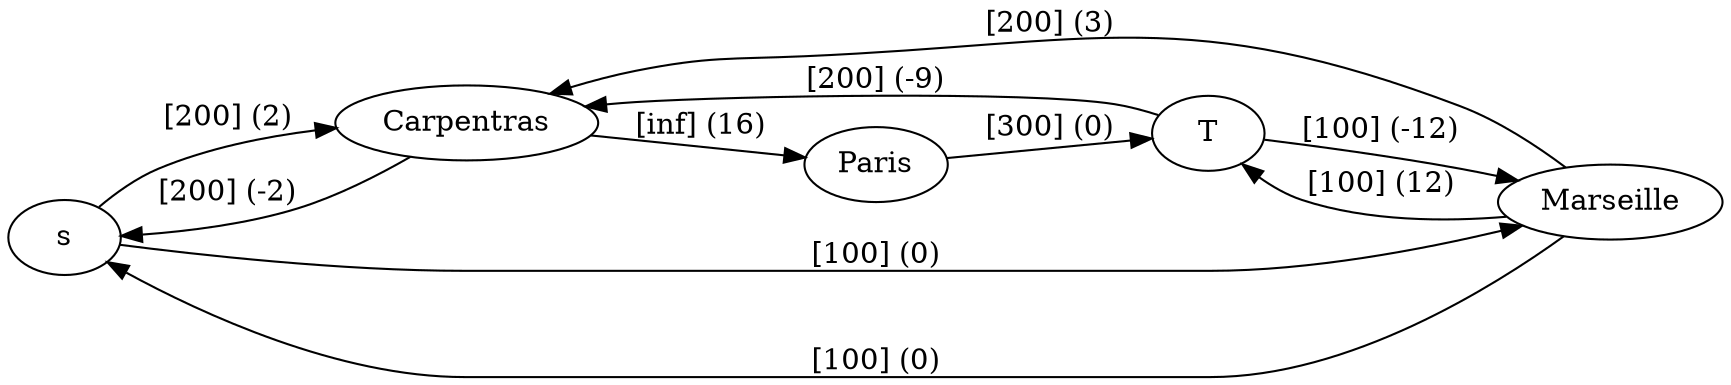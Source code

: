 digraph PASS {
  rankdir = LR
  s -> Carpentras [label = "[200] (2)"]
  s -> Marseille [label = "[100] (0)"]
  Marseille -> s [label = "[100] (0)"]
  Carpentras -> s [label = "[200] (-2)"]
  Marseille -> Carpentras [label = "[200] (3)"]
  Carpentras -> Paris [label = "[inf] (16)"]
  T -> Carpentras [label = "[200] (-9)"]
  Marseille -> T [label = "[100] (12)"]
  T -> Marseille [label = "[100] (-12)"]
  Paris -> T [label = "[300] (0)"]
}
